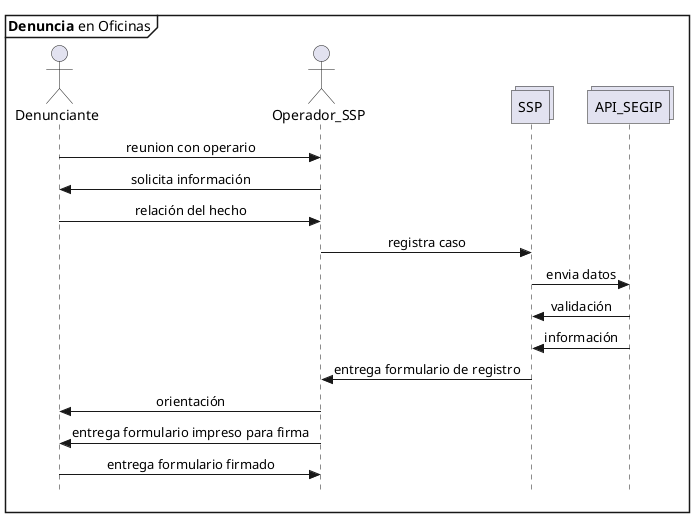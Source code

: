 @startuml Denuncia_Oficinas
skinparam Style strictuml
skinparam SequenceMessageAlignment center

mainframe **Denuncia** en Oficinas

actor Denunciante as pre
actor Operador_SSP as opssp
collections SSP 
collections API_SEGIP as segip

pre -> opssp : reunion con operario
opssp -> pre : solicita información
pre -> opssp : relación del hecho
opssp -> SSP : registra caso
SSP -> segip : envia datos
segip -> SSP : validación 
segip -> SSP : información 
SSP->opssp: entrega formulario de registro
opssp -> pre : orientación
opssp->pre: entrega formulario impreso para firma
pre->opssp: entrega formulario firmado

@enduml